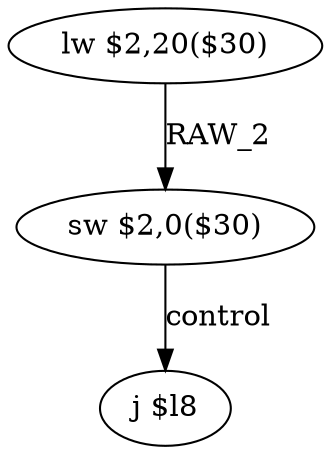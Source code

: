 digraph G1 {
node [shape = ellipse];
i0 [label = "lw $2,20($30)"] ;
i0 ->  i1 [label= "RAW_2"];
i1 [label = "sw $2,0($30)"] ;
i1 ->  i2 [label= "control"];
i2 [label = "j $l8"] ;
}
